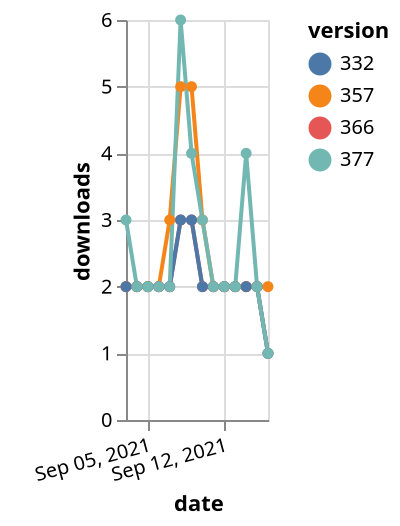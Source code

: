 {"$schema": "https://vega.github.io/schema/vega-lite/v5.json", "description": "A simple bar chart with embedded data.", "data": {"values": [{"date": "2021-09-03", "total": 2299, "delta": 2, "version": "366"}, {"date": "2021-09-04", "total": 2301, "delta": 2, "version": "366"}, {"date": "2021-09-05", "total": 2303, "delta": 2, "version": "366"}, {"date": "2021-09-06", "total": 2305, "delta": 2, "version": "366"}, {"date": "2021-09-07", "total": 2307, "delta": 2, "version": "366"}, {"date": "2021-09-08", "total": 2310, "delta": 3, "version": "366"}, {"date": "2021-09-09", "total": 2313, "delta": 3, "version": "366"}, {"date": "2021-09-10", "total": 2315, "delta": 2, "version": "366"}, {"date": "2021-09-11", "total": 2317, "delta": 2, "version": "366"}, {"date": "2021-09-12", "total": 2319, "delta": 2, "version": "366"}, {"date": "2021-09-13", "total": 2321, "delta": 2, "version": "366"}, {"date": "2021-09-14", "total": 2323, "delta": 2, "version": "366"}, {"date": "2021-09-15", "total": 2325, "delta": 2, "version": "366"}, {"date": "2021-09-16", "total": 2326, "delta": 1, "version": "366"}, {"date": "2021-09-03", "total": 2873, "delta": 2, "version": "357"}, {"date": "2021-09-04", "total": 2875, "delta": 2, "version": "357"}, {"date": "2021-09-05", "total": 2877, "delta": 2, "version": "357"}, {"date": "2021-09-06", "total": 2879, "delta": 2, "version": "357"}, {"date": "2021-09-07", "total": 2882, "delta": 3, "version": "357"}, {"date": "2021-09-08", "total": 2887, "delta": 5, "version": "357"}, {"date": "2021-09-09", "total": 2892, "delta": 5, "version": "357"}, {"date": "2021-09-10", "total": 2895, "delta": 3, "version": "357"}, {"date": "2021-09-11", "total": 2897, "delta": 2, "version": "357"}, {"date": "2021-09-12", "total": 2899, "delta": 2, "version": "357"}, {"date": "2021-09-13", "total": 2901, "delta": 2, "version": "357"}, {"date": "2021-09-14", "total": 2903, "delta": 2, "version": "357"}, {"date": "2021-09-15", "total": 2905, "delta": 2, "version": "357"}, {"date": "2021-09-16", "total": 2907, "delta": 2, "version": "357"}, {"date": "2021-09-03", "total": 2748, "delta": 2, "version": "332"}, {"date": "2021-09-04", "total": 2750, "delta": 2, "version": "332"}, {"date": "2021-09-05", "total": 2752, "delta": 2, "version": "332"}, {"date": "2021-09-06", "total": 2754, "delta": 2, "version": "332"}, {"date": "2021-09-07", "total": 2756, "delta": 2, "version": "332"}, {"date": "2021-09-08", "total": 2759, "delta": 3, "version": "332"}, {"date": "2021-09-09", "total": 2762, "delta": 3, "version": "332"}, {"date": "2021-09-10", "total": 2764, "delta": 2, "version": "332"}, {"date": "2021-09-11", "total": 2766, "delta": 2, "version": "332"}, {"date": "2021-09-12", "total": 2768, "delta": 2, "version": "332"}, {"date": "2021-09-13", "total": 2770, "delta": 2, "version": "332"}, {"date": "2021-09-14", "total": 2772, "delta": 2, "version": "332"}, {"date": "2021-09-15", "total": 2774, "delta": 2, "version": "332"}, {"date": "2021-09-16", "total": 2775, "delta": 1, "version": "332"}, {"date": "2021-09-03", "total": 2085, "delta": 3, "version": "377"}, {"date": "2021-09-04", "total": 2087, "delta": 2, "version": "377"}, {"date": "2021-09-05", "total": 2089, "delta": 2, "version": "377"}, {"date": "2021-09-06", "total": 2091, "delta": 2, "version": "377"}, {"date": "2021-09-07", "total": 2093, "delta": 2, "version": "377"}, {"date": "2021-09-08", "total": 2099, "delta": 6, "version": "377"}, {"date": "2021-09-09", "total": 2103, "delta": 4, "version": "377"}, {"date": "2021-09-10", "total": 2106, "delta": 3, "version": "377"}, {"date": "2021-09-11", "total": 2108, "delta": 2, "version": "377"}, {"date": "2021-09-12", "total": 2110, "delta": 2, "version": "377"}, {"date": "2021-09-13", "total": 2112, "delta": 2, "version": "377"}, {"date": "2021-09-14", "total": 2116, "delta": 4, "version": "377"}, {"date": "2021-09-15", "total": 2118, "delta": 2, "version": "377"}, {"date": "2021-09-16", "total": 2119, "delta": 1, "version": "377"}]}, "width": "container", "mark": {"type": "line", "point": {"filled": true}}, "encoding": {"x": {"field": "date", "type": "temporal", "timeUnit": "yearmonthdate", "title": "date", "axis": {"labelAngle": -15}}, "y": {"field": "delta", "type": "quantitative", "title": "downloads"}, "color": {"field": "version", "type": "nominal"}, "tooltip": {"field": "delta"}}}